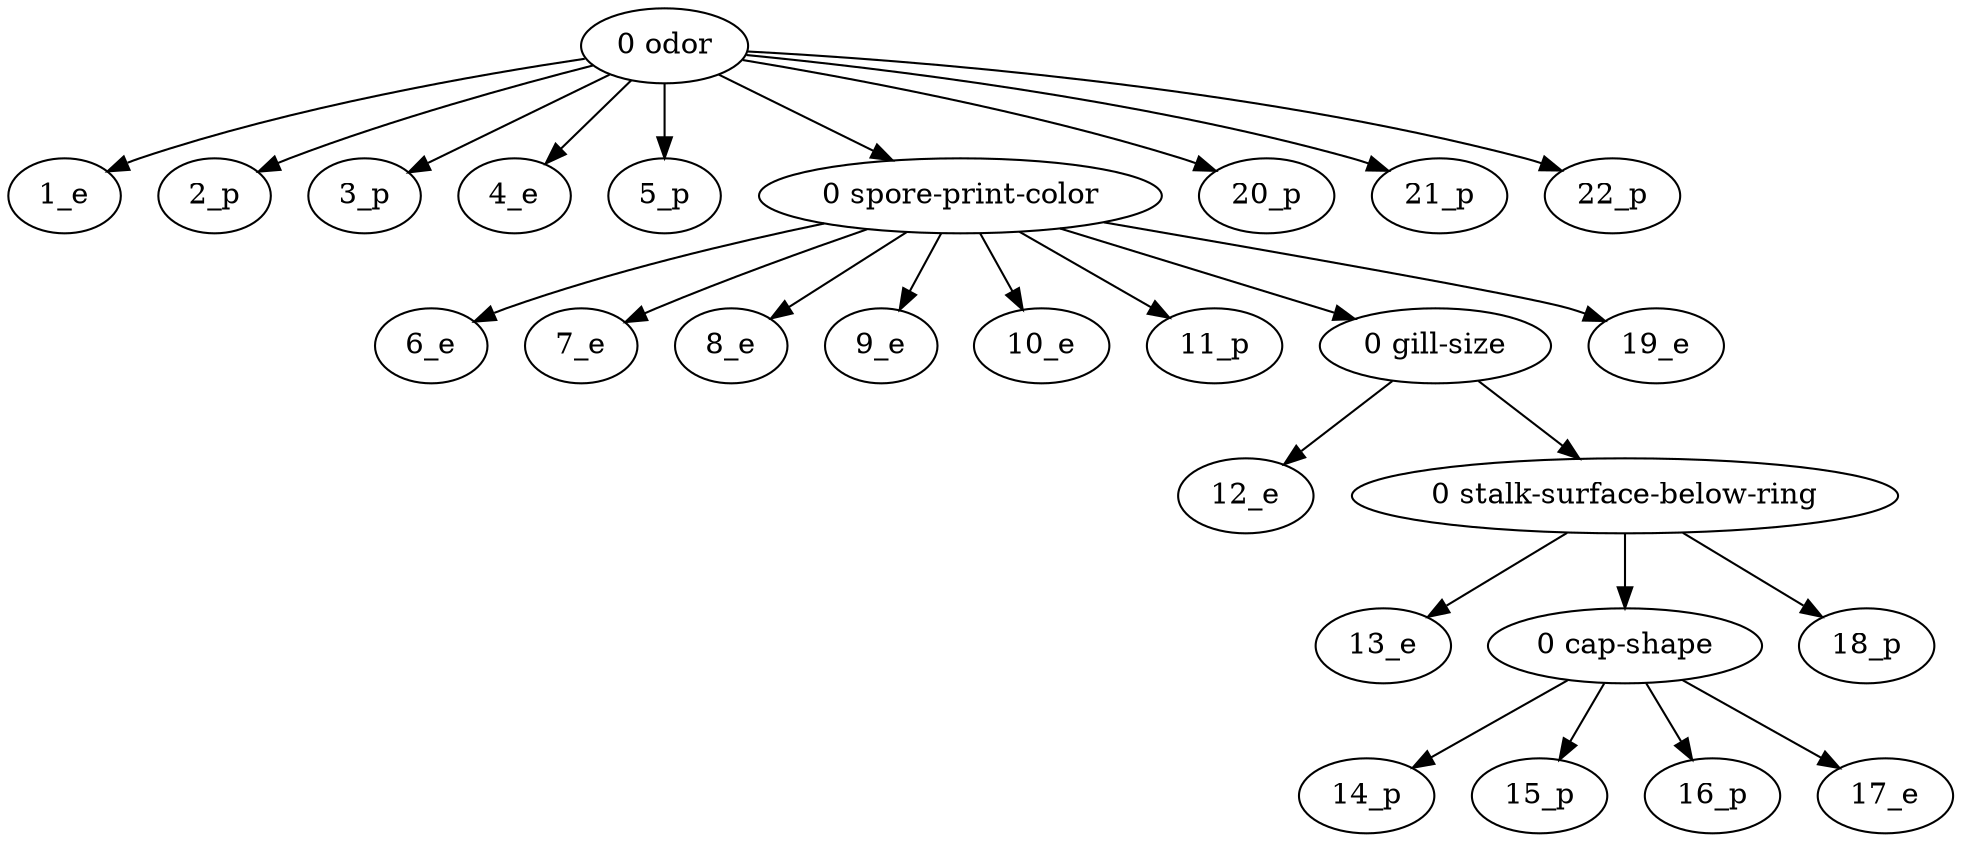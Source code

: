 strict digraph "" {
	"0 odor" -> "1_e";
	"0 odor" -> "2_p";
	"0 odor" -> "3_p";
	"0 odor" -> "4_e";
	"0 odor" -> "5_p";
	"0 odor" -> "0 spore-print-color";
	"0 odor" -> "20_p";
	"0 odor" -> "21_p";
	"0 odor" -> "22_p";
	"0 spore-print-color" -> "6_e";
	"0 spore-print-color" -> "7_e";
	"0 spore-print-color" -> "8_e";
	"0 spore-print-color" -> "9_e";
	"0 spore-print-color" -> "10_e";
	"0 spore-print-color" -> "11_p";
	"0 spore-print-color" -> "0 gill-size";
	"0 spore-print-color" -> "19_e";
	"0 gill-size" -> "12_e";
	"0 gill-size" -> "0 stalk-surface-below-ring";
	"0 stalk-surface-below-ring" -> "13_e";
	"0 stalk-surface-below-ring" -> "0 cap-shape";
	"0 stalk-surface-below-ring" -> "18_p";
	"0 cap-shape" -> "14_p";
	"0 cap-shape" -> "15_p";
	"0 cap-shape" -> "16_p";
	"0 cap-shape" -> "17_e";
}
